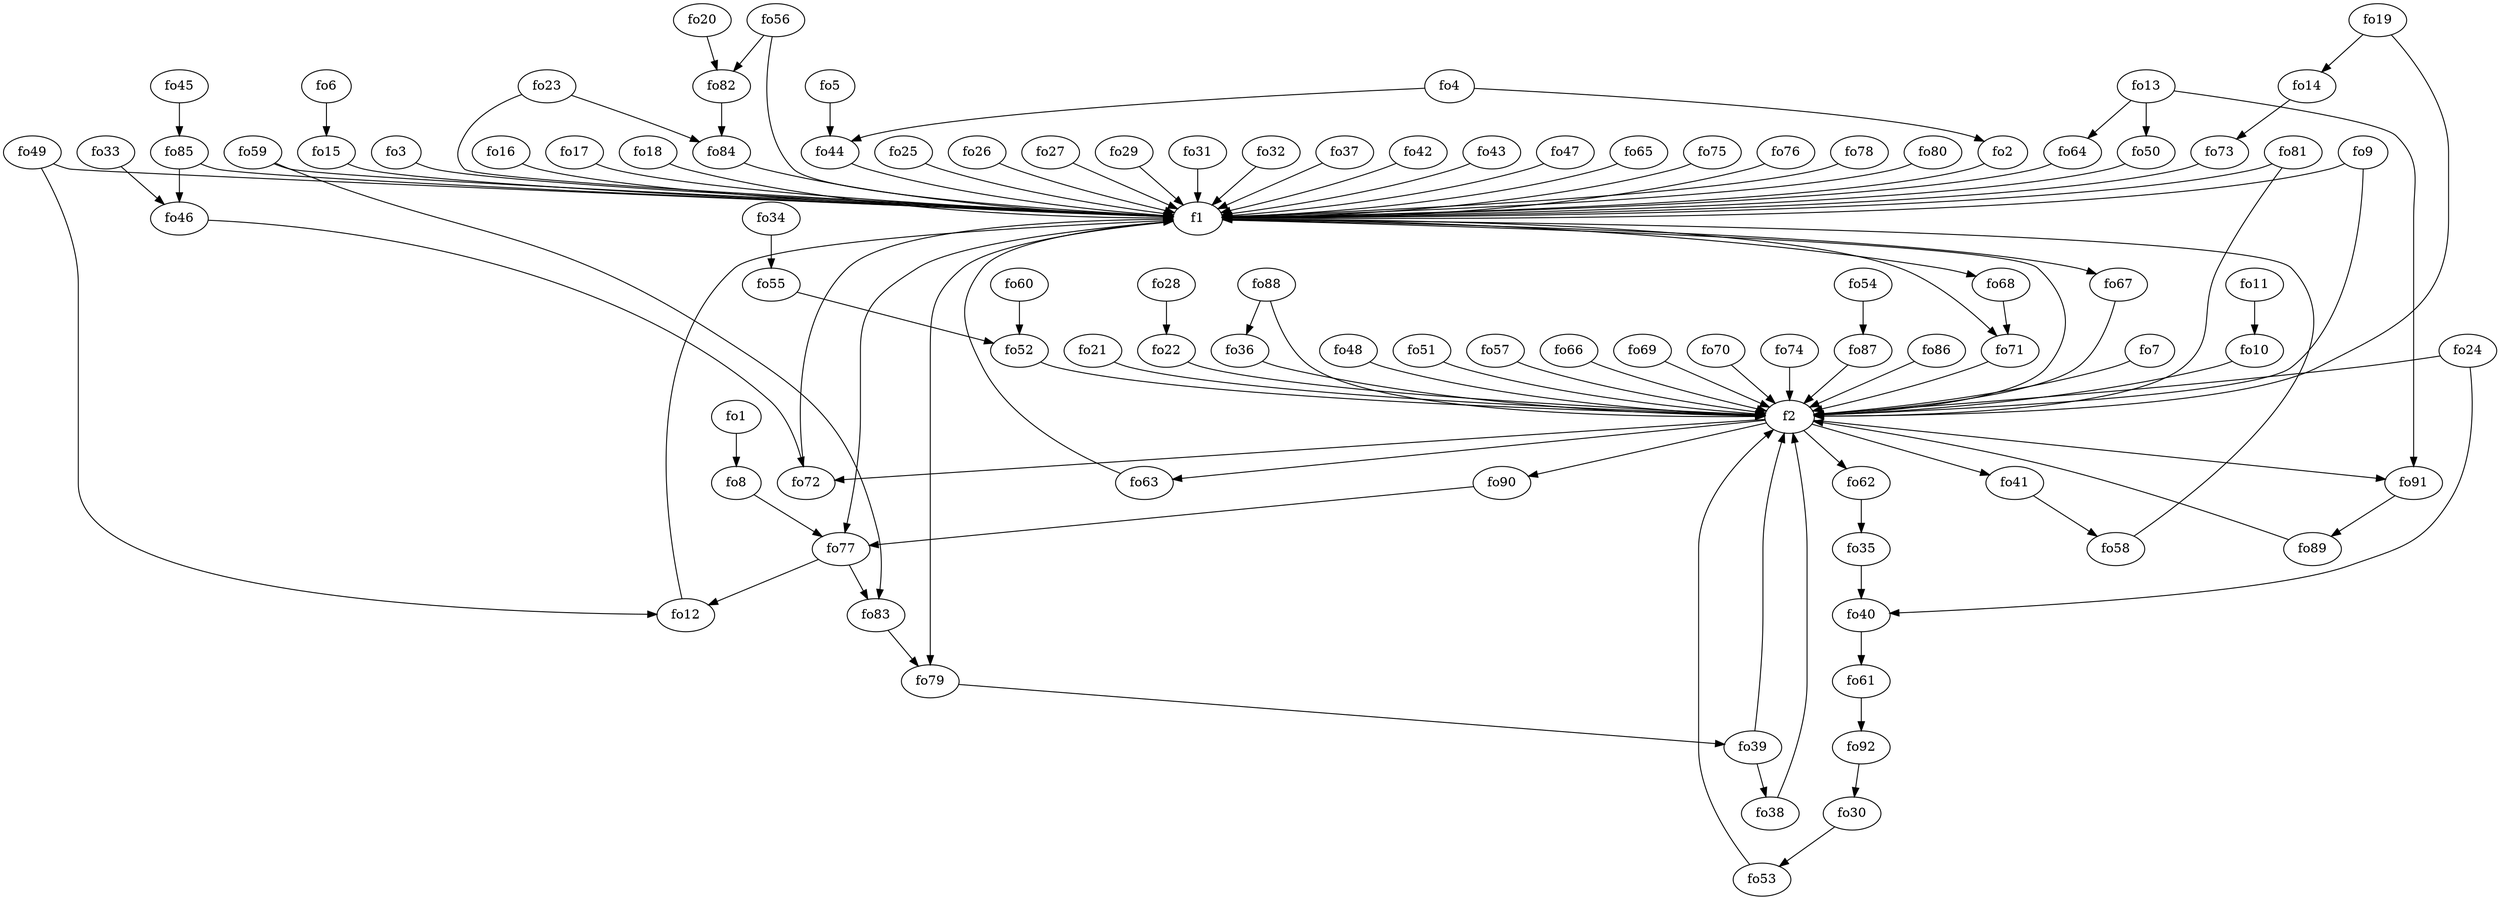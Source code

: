 strict digraph  {
f1;
f2;
fo1;
fo2;
fo3;
fo4;
fo5;
fo6;
fo7;
fo8;
fo9;
fo10;
fo11;
fo12;
fo13;
fo14;
fo15;
fo16;
fo17;
fo18;
fo19;
fo20;
fo21;
fo22;
fo23;
fo24;
fo25;
fo26;
fo27;
fo28;
fo29;
fo30;
fo31;
fo32;
fo33;
fo34;
fo35;
fo36;
fo37;
fo38;
fo39;
fo40;
fo41;
fo42;
fo43;
fo44;
fo45;
fo46;
fo47;
fo48;
fo49;
fo50;
fo51;
fo52;
fo53;
fo54;
fo55;
fo56;
fo57;
fo58;
fo59;
fo60;
fo61;
fo62;
fo63;
fo64;
fo65;
fo66;
fo67;
fo68;
fo69;
fo70;
fo71;
fo72;
fo73;
fo74;
fo75;
fo76;
fo77;
fo78;
fo79;
fo80;
fo81;
fo82;
fo83;
fo84;
fo85;
fo86;
fo87;
fo88;
fo89;
fo90;
fo91;
fo92;
f1 -> fo77  [weight=2];
f1 -> f2  [weight=2];
f1 -> fo67  [weight=2];
f1 -> fo79  [weight=2];
f1 -> fo68  [weight=2];
f1 -> fo71  [weight=2];
f2 -> fo41  [weight=2];
f2 -> fo72  [weight=2];
f2 -> fo62  [weight=2];
f2 -> fo91  [weight=2];
f2 -> fo63  [weight=2];
f2 -> fo90  [weight=2];
fo1 -> fo8  [weight=2];
fo2 -> f1  [weight=2];
fo3 -> f1  [weight=2];
fo4 -> fo44  [weight=2];
fo4 -> fo2  [weight=2];
fo5 -> fo44  [weight=2];
fo6 -> fo15  [weight=2];
fo7 -> f2  [weight=2];
fo8 -> fo77  [weight=2];
fo9 -> f1  [weight=2];
fo9 -> f2  [weight=2];
fo10 -> f2  [weight=2];
fo11 -> fo10  [weight=2];
fo12 -> f1  [weight=2];
fo13 -> fo64  [weight=2];
fo13 -> fo91  [weight=2];
fo13 -> fo50  [weight=2];
fo14 -> fo73  [weight=2];
fo15 -> f1  [weight=2];
fo16 -> f1  [weight=2];
fo17 -> f1  [weight=2];
fo18 -> f1  [weight=2];
fo19 -> f2  [weight=2];
fo19 -> fo14  [weight=2];
fo20 -> fo82  [weight=2];
fo21 -> f2  [weight=2];
fo22 -> f2  [weight=2];
fo23 -> f1  [weight=2];
fo23 -> fo84  [weight=2];
fo24 -> f2  [weight=2];
fo24 -> fo40  [weight=2];
fo25 -> f1  [weight=2];
fo26 -> f1  [weight=2];
fo27 -> f1  [weight=2];
fo28 -> fo22  [weight=2];
fo29 -> f1  [weight=2];
fo30 -> fo53  [weight=2];
fo31 -> f1  [weight=2];
fo32 -> f1  [weight=2];
fo33 -> fo46  [weight=2];
fo34 -> fo55  [weight=2];
fo35 -> fo40  [weight=2];
fo36 -> f2  [weight=2];
fo37 -> f1  [weight=2];
fo38 -> f2  [weight=2];
fo39 -> f2  [weight=2];
fo39 -> fo38  [weight=2];
fo40 -> fo61  [weight=2];
fo41 -> fo58  [weight=2];
fo42 -> f1  [weight=2];
fo43 -> f1  [weight=2];
fo44 -> f1  [weight=2];
fo45 -> fo85  [weight=2];
fo46 -> fo72  [weight=2];
fo47 -> f1  [weight=2];
fo48 -> f2  [weight=2];
fo49 -> fo12  [weight=2];
fo49 -> f1  [weight=2];
fo50 -> f1  [weight=2];
fo51 -> f2  [weight=2];
fo52 -> f2  [weight=2];
fo53 -> f2  [weight=2];
fo54 -> fo87  [weight=2];
fo55 -> fo52  [weight=2];
fo56 -> fo82  [weight=2];
fo56 -> f1  [weight=2];
fo57 -> f2  [weight=2];
fo58 -> f1  [weight=2];
fo59 -> fo83  [weight=2];
fo59 -> f1  [weight=2];
fo60 -> fo52  [weight=2];
fo61 -> fo92  [weight=2];
fo62 -> fo35  [weight=2];
fo63 -> f1  [weight=2];
fo64 -> f1  [weight=2];
fo65 -> f1  [weight=2];
fo66 -> f2  [weight=2];
fo67 -> f2  [weight=2];
fo68 -> fo71  [weight=2];
fo69 -> f2  [weight=2];
fo70 -> f2  [weight=2];
fo71 -> f2  [weight=2];
fo72 -> f1  [weight=2];
fo73 -> f1  [weight=2];
fo74 -> f2  [weight=2];
fo75 -> f1  [weight=2];
fo76 -> f1  [weight=2];
fo77 -> fo12  [weight=2];
fo77 -> fo83  [weight=2];
fo78 -> f1  [weight=2];
fo79 -> fo39  [weight=2];
fo80 -> f1  [weight=2];
fo81 -> f1  [weight=2];
fo81 -> f2  [weight=2];
fo82 -> fo84  [weight=2];
fo83 -> fo79  [weight=2];
fo84 -> f1  [weight=2];
fo85 -> fo46  [weight=2];
fo85 -> f1  [weight=2];
fo86 -> f2  [weight=2];
fo87 -> f2  [weight=2];
fo88 -> f2  [weight=2];
fo88 -> fo36  [weight=2];
fo89 -> f2  [weight=2];
fo90 -> fo77  [weight=2];
fo91 -> fo89  [weight=2];
fo92 -> fo30  [weight=2];
}
